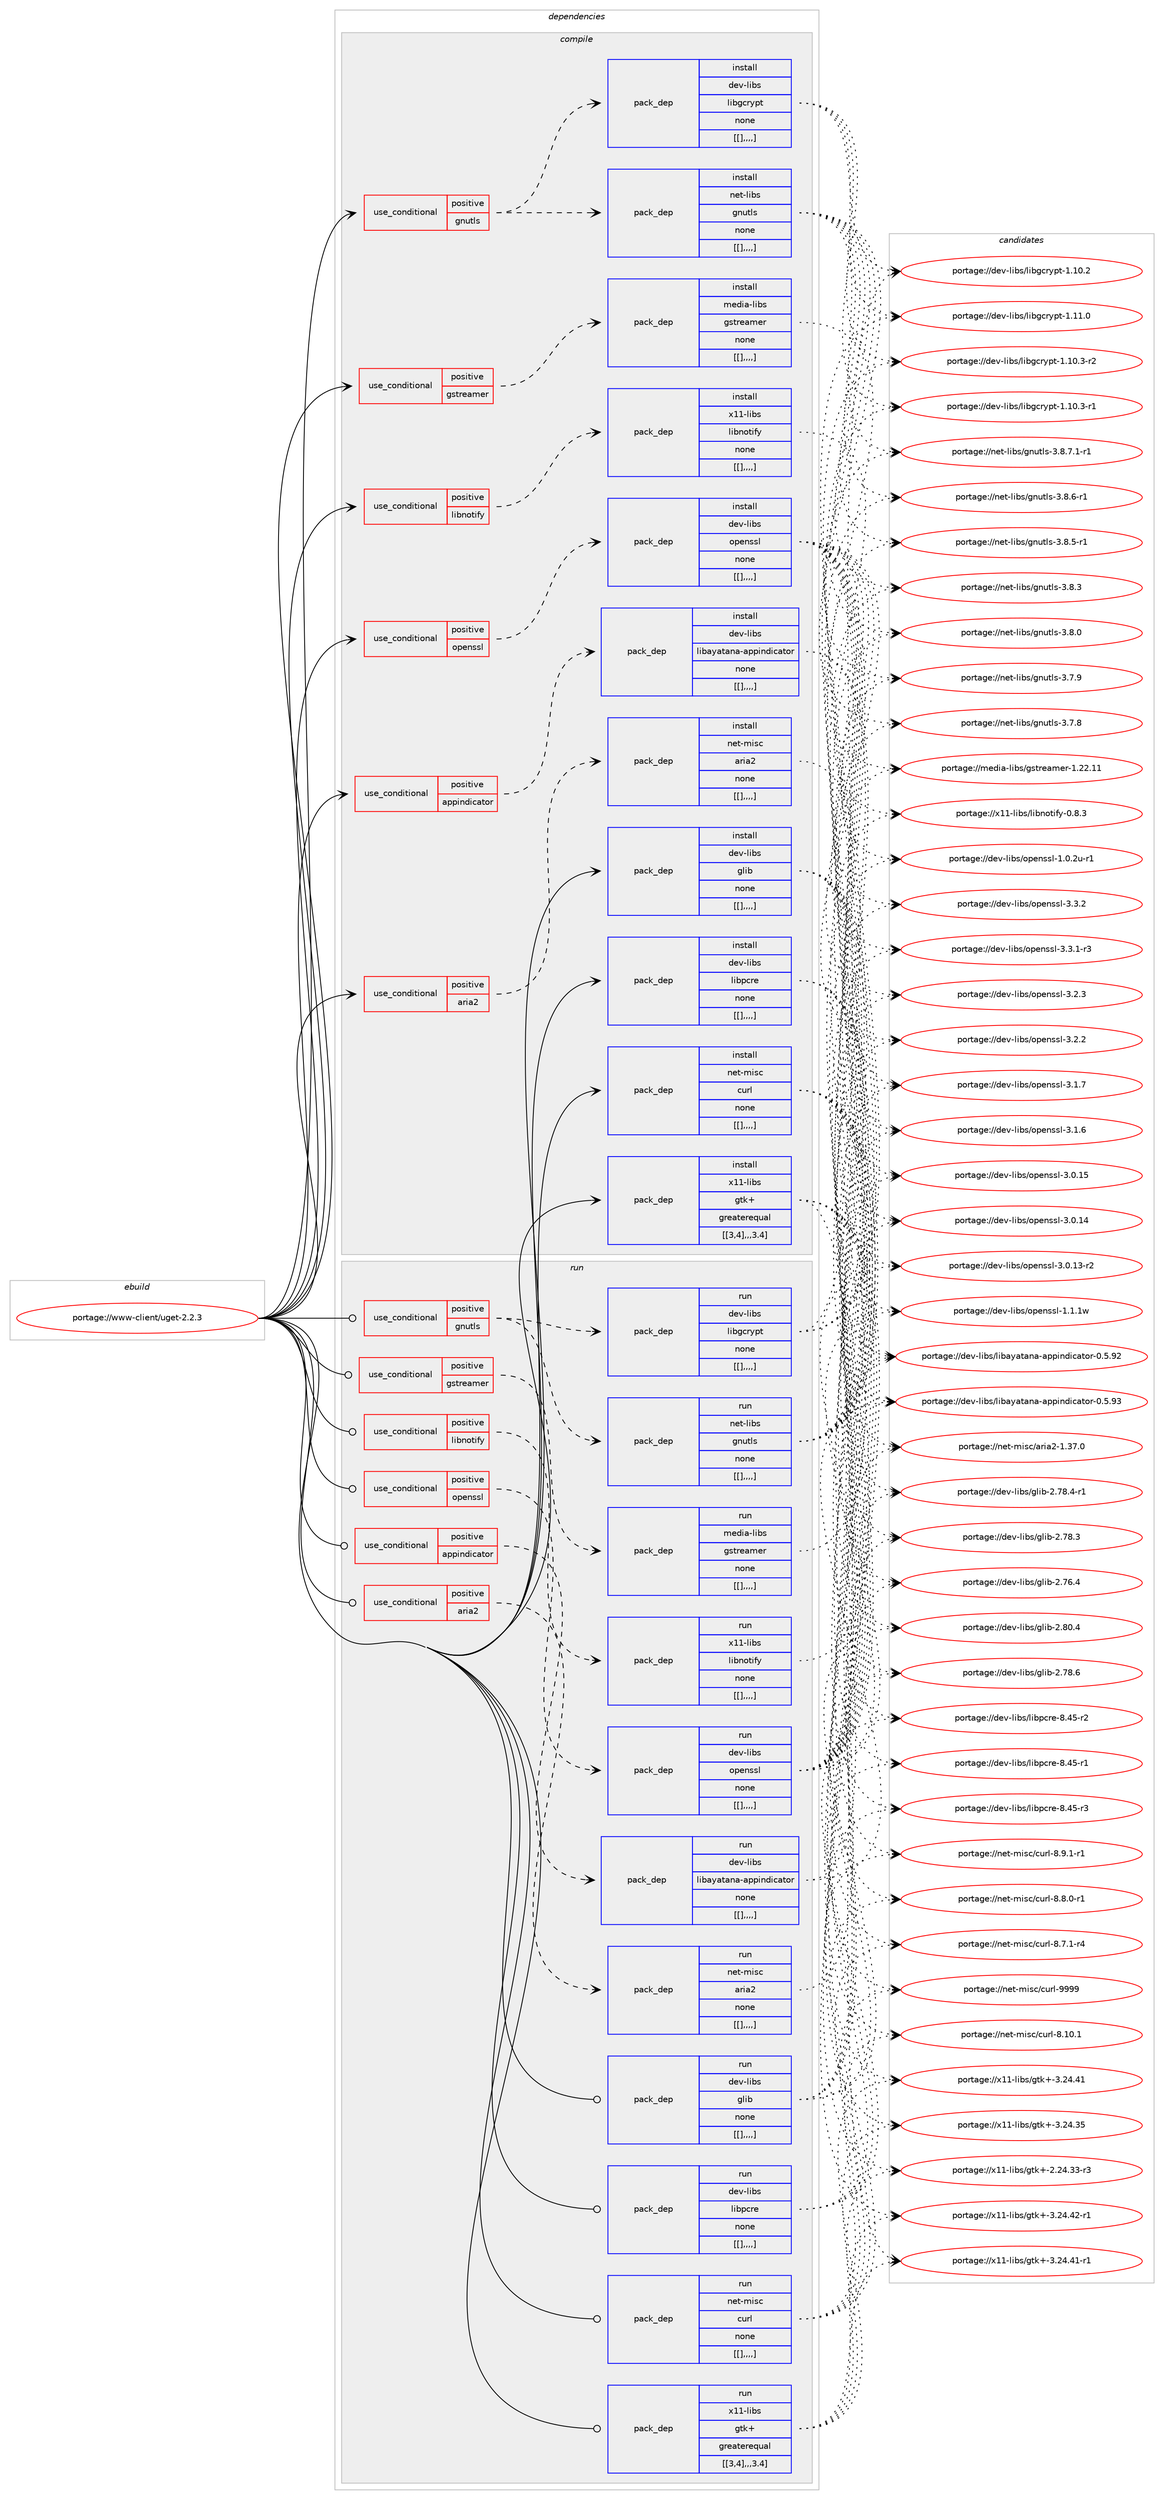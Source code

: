 digraph prolog {

# *************
# Graph options
# *************

newrank=true;
concentrate=true;
compound=true;
graph [rankdir=LR,fontname=Helvetica,fontsize=10,ranksep=1.5];#, ranksep=2.5, nodesep=0.2];
edge  [arrowhead=vee];
node  [fontname=Helvetica,fontsize=10];

# **********
# The ebuild
# **********

subgraph cluster_leftcol {
color=gray;
label=<<i>ebuild</i>>;
id [label="portage://www-client/uget-2.2.3", color=red, width=4, href="../www-client/uget-2.2.3.svg"];
}

# ****************
# The dependencies
# ****************

subgraph cluster_midcol {
color=gray;
label=<<i>dependencies</i>>;
subgraph cluster_compile {
fillcolor="#eeeeee";
style=filled;
label=<<i>compile</i>>;
subgraph cond125595 {
dependency466035 [label=<<TABLE BORDER="0" CELLBORDER="1" CELLSPACING="0" CELLPADDING="4"><TR><TD ROWSPAN="3" CELLPADDING="10">use_conditional</TD></TR><TR><TD>positive</TD></TR><TR><TD>appindicator</TD></TR></TABLE>>, shape=none, color=red];
subgraph pack337057 {
dependency466036 [label=<<TABLE BORDER="0" CELLBORDER="1" CELLSPACING="0" CELLPADDING="4" WIDTH="220"><TR><TD ROWSPAN="6" CELLPADDING="30">pack_dep</TD></TR><TR><TD WIDTH="110">install</TD></TR><TR><TD>dev-libs</TD></TR><TR><TD>libayatana-appindicator</TD></TR><TR><TD>none</TD></TR><TR><TD>[[],,,,]</TD></TR></TABLE>>, shape=none, color=blue];
}
dependency466035:e -> dependency466036:w [weight=20,style="dashed",arrowhead="vee"];
}
id:e -> dependency466035:w [weight=20,style="solid",arrowhead="vee"];
subgraph cond125596 {
dependency466037 [label=<<TABLE BORDER="0" CELLBORDER="1" CELLSPACING="0" CELLPADDING="4"><TR><TD ROWSPAN="3" CELLPADDING="10">use_conditional</TD></TR><TR><TD>positive</TD></TR><TR><TD>aria2</TD></TR></TABLE>>, shape=none, color=red];
subgraph pack337058 {
dependency466038 [label=<<TABLE BORDER="0" CELLBORDER="1" CELLSPACING="0" CELLPADDING="4" WIDTH="220"><TR><TD ROWSPAN="6" CELLPADDING="30">pack_dep</TD></TR><TR><TD WIDTH="110">install</TD></TR><TR><TD>net-misc</TD></TR><TR><TD>aria2</TD></TR><TR><TD>none</TD></TR><TR><TD>[[],,,,]</TD></TR></TABLE>>, shape=none, color=blue];
}
dependency466037:e -> dependency466038:w [weight=20,style="dashed",arrowhead="vee"];
}
id:e -> dependency466037:w [weight=20,style="solid",arrowhead="vee"];
subgraph cond125597 {
dependency466039 [label=<<TABLE BORDER="0" CELLBORDER="1" CELLSPACING="0" CELLPADDING="4"><TR><TD ROWSPAN="3" CELLPADDING="10">use_conditional</TD></TR><TR><TD>positive</TD></TR><TR><TD>gnutls</TD></TR></TABLE>>, shape=none, color=red];
subgraph pack337059 {
dependency466040 [label=<<TABLE BORDER="0" CELLBORDER="1" CELLSPACING="0" CELLPADDING="4" WIDTH="220"><TR><TD ROWSPAN="6" CELLPADDING="30">pack_dep</TD></TR><TR><TD WIDTH="110">install</TD></TR><TR><TD>net-libs</TD></TR><TR><TD>gnutls</TD></TR><TR><TD>none</TD></TR><TR><TD>[[],,,,]</TD></TR></TABLE>>, shape=none, color=blue];
}
dependency466039:e -> dependency466040:w [weight=20,style="dashed",arrowhead="vee"];
subgraph pack337060 {
dependency466041 [label=<<TABLE BORDER="0" CELLBORDER="1" CELLSPACING="0" CELLPADDING="4" WIDTH="220"><TR><TD ROWSPAN="6" CELLPADDING="30">pack_dep</TD></TR><TR><TD WIDTH="110">install</TD></TR><TR><TD>dev-libs</TD></TR><TR><TD>libgcrypt</TD></TR><TR><TD>none</TD></TR><TR><TD>[[],,,,]</TD></TR></TABLE>>, shape=none, color=blue];
}
dependency466039:e -> dependency466041:w [weight=20,style="dashed",arrowhead="vee"];
}
id:e -> dependency466039:w [weight=20,style="solid",arrowhead="vee"];
subgraph cond125598 {
dependency466042 [label=<<TABLE BORDER="0" CELLBORDER="1" CELLSPACING="0" CELLPADDING="4"><TR><TD ROWSPAN="3" CELLPADDING="10">use_conditional</TD></TR><TR><TD>positive</TD></TR><TR><TD>gstreamer</TD></TR></TABLE>>, shape=none, color=red];
subgraph pack337061 {
dependency466043 [label=<<TABLE BORDER="0" CELLBORDER="1" CELLSPACING="0" CELLPADDING="4" WIDTH="220"><TR><TD ROWSPAN="6" CELLPADDING="30">pack_dep</TD></TR><TR><TD WIDTH="110">install</TD></TR><TR><TD>media-libs</TD></TR><TR><TD>gstreamer</TD></TR><TR><TD>none</TD></TR><TR><TD>[[],,,,]</TD></TR></TABLE>>, shape=none, color=blue];
}
dependency466042:e -> dependency466043:w [weight=20,style="dashed",arrowhead="vee"];
}
id:e -> dependency466042:w [weight=20,style="solid",arrowhead="vee"];
subgraph cond125599 {
dependency466044 [label=<<TABLE BORDER="0" CELLBORDER="1" CELLSPACING="0" CELLPADDING="4"><TR><TD ROWSPAN="3" CELLPADDING="10">use_conditional</TD></TR><TR><TD>positive</TD></TR><TR><TD>libnotify</TD></TR></TABLE>>, shape=none, color=red];
subgraph pack337062 {
dependency466045 [label=<<TABLE BORDER="0" CELLBORDER="1" CELLSPACING="0" CELLPADDING="4" WIDTH="220"><TR><TD ROWSPAN="6" CELLPADDING="30">pack_dep</TD></TR><TR><TD WIDTH="110">install</TD></TR><TR><TD>x11-libs</TD></TR><TR><TD>libnotify</TD></TR><TR><TD>none</TD></TR><TR><TD>[[],,,,]</TD></TR></TABLE>>, shape=none, color=blue];
}
dependency466044:e -> dependency466045:w [weight=20,style="dashed",arrowhead="vee"];
}
id:e -> dependency466044:w [weight=20,style="solid",arrowhead="vee"];
subgraph cond125600 {
dependency466046 [label=<<TABLE BORDER="0" CELLBORDER="1" CELLSPACING="0" CELLPADDING="4"><TR><TD ROWSPAN="3" CELLPADDING="10">use_conditional</TD></TR><TR><TD>positive</TD></TR><TR><TD>openssl</TD></TR></TABLE>>, shape=none, color=red];
subgraph pack337063 {
dependency466047 [label=<<TABLE BORDER="0" CELLBORDER="1" CELLSPACING="0" CELLPADDING="4" WIDTH="220"><TR><TD ROWSPAN="6" CELLPADDING="30">pack_dep</TD></TR><TR><TD WIDTH="110">install</TD></TR><TR><TD>dev-libs</TD></TR><TR><TD>openssl</TD></TR><TR><TD>none</TD></TR><TR><TD>[[],,,,]</TD></TR></TABLE>>, shape=none, color=blue];
}
dependency466046:e -> dependency466047:w [weight=20,style="dashed",arrowhead="vee"];
}
id:e -> dependency466046:w [weight=20,style="solid",arrowhead="vee"];
subgraph pack337064 {
dependency466048 [label=<<TABLE BORDER="0" CELLBORDER="1" CELLSPACING="0" CELLPADDING="4" WIDTH="220"><TR><TD ROWSPAN="6" CELLPADDING="30">pack_dep</TD></TR><TR><TD WIDTH="110">install</TD></TR><TR><TD>dev-libs</TD></TR><TR><TD>glib</TD></TR><TR><TD>none</TD></TR><TR><TD>[[],,,,]</TD></TR></TABLE>>, shape=none, color=blue];
}
id:e -> dependency466048:w [weight=20,style="solid",arrowhead="vee"];
subgraph pack337065 {
dependency466049 [label=<<TABLE BORDER="0" CELLBORDER="1" CELLSPACING="0" CELLPADDING="4" WIDTH="220"><TR><TD ROWSPAN="6" CELLPADDING="30">pack_dep</TD></TR><TR><TD WIDTH="110">install</TD></TR><TR><TD>dev-libs</TD></TR><TR><TD>libpcre</TD></TR><TR><TD>none</TD></TR><TR><TD>[[],,,,]</TD></TR></TABLE>>, shape=none, color=blue];
}
id:e -> dependency466049:w [weight=20,style="solid",arrowhead="vee"];
subgraph pack337066 {
dependency466050 [label=<<TABLE BORDER="0" CELLBORDER="1" CELLSPACING="0" CELLPADDING="4" WIDTH="220"><TR><TD ROWSPAN="6" CELLPADDING="30">pack_dep</TD></TR><TR><TD WIDTH="110">install</TD></TR><TR><TD>net-misc</TD></TR><TR><TD>curl</TD></TR><TR><TD>none</TD></TR><TR><TD>[[],,,,]</TD></TR></TABLE>>, shape=none, color=blue];
}
id:e -> dependency466050:w [weight=20,style="solid",arrowhead="vee"];
subgraph pack337067 {
dependency466051 [label=<<TABLE BORDER="0" CELLBORDER="1" CELLSPACING="0" CELLPADDING="4" WIDTH="220"><TR><TD ROWSPAN="6" CELLPADDING="30">pack_dep</TD></TR><TR><TD WIDTH="110">install</TD></TR><TR><TD>x11-libs</TD></TR><TR><TD>gtk+</TD></TR><TR><TD>greaterequal</TD></TR><TR><TD>[[3,4],,,3.4]</TD></TR></TABLE>>, shape=none, color=blue];
}
id:e -> dependency466051:w [weight=20,style="solid",arrowhead="vee"];
}
subgraph cluster_compileandrun {
fillcolor="#eeeeee";
style=filled;
label=<<i>compile and run</i>>;
}
subgraph cluster_run {
fillcolor="#eeeeee";
style=filled;
label=<<i>run</i>>;
subgraph cond125601 {
dependency466052 [label=<<TABLE BORDER="0" CELLBORDER="1" CELLSPACING="0" CELLPADDING="4"><TR><TD ROWSPAN="3" CELLPADDING="10">use_conditional</TD></TR><TR><TD>positive</TD></TR><TR><TD>appindicator</TD></TR></TABLE>>, shape=none, color=red];
subgraph pack337068 {
dependency466053 [label=<<TABLE BORDER="0" CELLBORDER="1" CELLSPACING="0" CELLPADDING="4" WIDTH="220"><TR><TD ROWSPAN="6" CELLPADDING="30">pack_dep</TD></TR><TR><TD WIDTH="110">run</TD></TR><TR><TD>dev-libs</TD></TR><TR><TD>libayatana-appindicator</TD></TR><TR><TD>none</TD></TR><TR><TD>[[],,,,]</TD></TR></TABLE>>, shape=none, color=blue];
}
dependency466052:e -> dependency466053:w [weight=20,style="dashed",arrowhead="vee"];
}
id:e -> dependency466052:w [weight=20,style="solid",arrowhead="odot"];
subgraph cond125602 {
dependency466054 [label=<<TABLE BORDER="0" CELLBORDER="1" CELLSPACING="0" CELLPADDING="4"><TR><TD ROWSPAN="3" CELLPADDING="10">use_conditional</TD></TR><TR><TD>positive</TD></TR><TR><TD>aria2</TD></TR></TABLE>>, shape=none, color=red];
subgraph pack337069 {
dependency466055 [label=<<TABLE BORDER="0" CELLBORDER="1" CELLSPACING="0" CELLPADDING="4" WIDTH="220"><TR><TD ROWSPAN="6" CELLPADDING="30">pack_dep</TD></TR><TR><TD WIDTH="110">run</TD></TR><TR><TD>net-misc</TD></TR><TR><TD>aria2</TD></TR><TR><TD>none</TD></TR><TR><TD>[[],,,,]</TD></TR></TABLE>>, shape=none, color=blue];
}
dependency466054:e -> dependency466055:w [weight=20,style="dashed",arrowhead="vee"];
}
id:e -> dependency466054:w [weight=20,style="solid",arrowhead="odot"];
subgraph cond125603 {
dependency466056 [label=<<TABLE BORDER="0" CELLBORDER="1" CELLSPACING="0" CELLPADDING="4"><TR><TD ROWSPAN="3" CELLPADDING="10">use_conditional</TD></TR><TR><TD>positive</TD></TR><TR><TD>gnutls</TD></TR></TABLE>>, shape=none, color=red];
subgraph pack337070 {
dependency466057 [label=<<TABLE BORDER="0" CELLBORDER="1" CELLSPACING="0" CELLPADDING="4" WIDTH="220"><TR><TD ROWSPAN="6" CELLPADDING="30">pack_dep</TD></TR><TR><TD WIDTH="110">run</TD></TR><TR><TD>net-libs</TD></TR><TR><TD>gnutls</TD></TR><TR><TD>none</TD></TR><TR><TD>[[],,,,]</TD></TR></TABLE>>, shape=none, color=blue];
}
dependency466056:e -> dependency466057:w [weight=20,style="dashed",arrowhead="vee"];
subgraph pack337071 {
dependency466058 [label=<<TABLE BORDER="0" CELLBORDER="1" CELLSPACING="0" CELLPADDING="4" WIDTH="220"><TR><TD ROWSPAN="6" CELLPADDING="30">pack_dep</TD></TR><TR><TD WIDTH="110">run</TD></TR><TR><TD>dev-libs</TD></TR><TR><TD>libgcrypt</TD></TR><TR><TD>none</TD></TR><TR><TD>[[],,,,]</TD></TR></TABLE>>, shape=none, color=blue];
}
dependency466056:e -> dependency466058:w [weight=20,style="dashed",arrowhead="vee"];
}
id:e -> dependency466056:w [weight=20,style="solid",arrowhead="odot"];
subgraph cond125604 {
dependency466059 [label=<<TABLE BORDER="0" CELLBORDER="1" CELLSPACING="0" CELLPADDING="4"><TR><TD ROWSPAN="3" CELLPADDING="10">use_conditional</TD></TR><TR><TD>positive</TD></TR><TR><TD>gstreamer</TD></TR></TABLE>>, shape=none, color=red];
subgraph pack337072 {
dependency466060 [label=<<TABLE BORDER="0" CELLBORDER="1" CELLSPACING="0" CELLPADDING="4" WIDTH="220"><TR><TD ROWSPAN="6" CELLPADDING="30">pack_dep</TD></TR><TR><TD WIDTH="110">run</TD></TR><TR><TD>media-libs</TD></TR><TR><TD>gstreamer</TD></TR><TR><TD>none</TD></TR><TR><TD>[[],,,,]</TD></TR></TABLE>>, shape=none, color=blue];
}
dependency466059:e -> dependency466060:w [weight=20,style="dashed",arrowhead="vee"];
}
id:e -> dependency466059:w [weight=20,style="solid",arrowhead="odot"];
subgraph cond125605 {
dependency466061 [label=<<TABLE BORDER="0" CELLBORDER="1" CELLSPACING="0" CELLPADDING="4"><TR><TD ROWSPAN="3" CELLPADDING="10">use_conditional</TD></TR><TR><TD>positive</TD></TR><TR><TD>libnotify</TD></TR></TABLE>>, shape=none, color=red];
subgraph pack337073 {
dependency466062 [label=<<TABLE BORDER="0" CELLBORDER="1" CELLSPACING="0" CELLPADDING="4" WIDTH="220"><TR><TD ROWSPAN="6" CELLPADDING="30">pack_dep</TD></TR><TR><TD WIDTH="110">run</TD></TR><TR><TD>x11-libs</TD></TR><TR><TD>libnotify</TD></TR><TR><TD>none</TD></TR><TR><TD>[[],,,,]</TD></TR></TABLE>>, shape=none, color=blue];
}
dependency466061:e -> dependency466062:w [weight=20,style="dashed",arrowhead="vee"];
}
id:e -> dependency466061:w [weight=20,style="solid",arrowhead="odot"];
subgraph cond125606 {
dependency466063 [label=<<TABLE BORDER="0" CELLBORDER="1" CELLSPACING="0" CELLPADDING="4"><TR><TD ROWSPAN="3" CELLPADDING="10">use_conditional</TD></TR><TR><TD>positive</TD></TR><TR><TD>openssl</TD></TR></TABLE>>, shape=none, color=red];
subgraph pack337074 {
dependency466064 [label=<<TABLE BORDER="0" CELLBORDER="1" CELLSPACING="0" CELLPADDING="4" WIDTH="220"><TR><TD ROWSPAN="6" CELLPADDING="30">pack_dep</TD></TR><TR><TD WIDTH="110">run</TD></TR><TR><TD>dev-libs</TD></TR><TR><TD>openssl</TD></TR><TR><TD>none</TD></TR><TR><TD>[[],,,,]</TD></TR></TABLE>>, shape=none, color=blue];
}
dependency466063:e -> dependency466064:w [weight=20,style="dashed",arrowhead="vee"];
}
id:e -> dependency466063:w [weight=20,style="solid",arrowhead="odot"];
subgraph pack337075 {
dependency466065 [label=<<TABLE BORDER="0" CELLBORDER="1" CELLSPACING="0" CELLPADDING="4" WIDTH="220"><TR><TD ROWSPAN="6" CELLPADDING="30">pack_dep</TD></TR><TR><TD WIDTH="110">run</TD></TR><TR><TD>dev-libs</TD></TR><TR><TD>glib</TD></TR><TR><TD>none</TD></TR><TR><TD>[[],,,,]</TD></TR></TABLE>>, shape=none, color=blue];
}
id:e -> dependency466065:w [weight=20,style="solid",arrowhead="odot"];
subgraph pack337076 {
dependency466066 [label=<<TABLE BORDER="0" CELLBORDER="1" CELLSPACING="0" CELLPADDING="4" WIDTH="220"><TR><TD ROWSPAN="6" CELLPADDING="30">pack_dep</TD></TR><TR><TD WIDTH="110">run</TD></TR><TR><TD>dev-libs</TD></TR><TR><TD>libpcre</TD></TR><TR><TD>none</TD></TR><TR><TD>[[],,,,]</TD></TR></TABLE>>, shape=none, color=blue];
}
id:e -> dependency466066:w [weight=20,style="solid",arrowhead="odot"];
subgraph pack337077 {
dependency466067 [label=<<TABLE BORDER="0" CELLBORDER="1" CELLSPACING="0" CELLPADDING="4" WIDTH="220"><TR><TD ROWSPAN="6" CELLPADDING="30">pack_dep</TD></TR><TR><TD WIDTH="110">run</TD></TR><TR><TD>net-misc</TD></TR><TR><TD>curl</TD></TR><TR><TD>none</TD></TR><TR><TD>[[],,,,]</TD></TR></TABLE>>, shape=none, color=blue];
}
id:e -> dependency466067:w [weight=20,style="solid",arrowhead="odot"];
subgraph pack337078 {
dependency466068 [label=<<TABLE BORDER="0" CELLBORDER="1" CELLSPACING="0" CELLPADDING="4" WIDTH="220"><TR><TD ROWSPAN="6" CELLPADDING="30">pack_dep</TD></TR><TR><TD WIDTH="110">run</TD></TR><TR><TD>x11-libs</TD></TR><TR><TD>gtk+</TD></TR><TR><TD>greaterequal</TD></TR><TR><TD>[[3,4],,,3.4]</TD></TR></TABLE>>, shape=none, color=blue];
}
id:e -> dependency466068:w [weight=20,style="solid",arrowhead="odot"];
}
}

# **************
# The candidates
# **************

subgraph cluster_choices {
rank=same;
color=gray;
label=<<i>candidates</i>>;

subgraph choice337057 {
color=black;
nodesep=1;
choice10010111845108105981154710810598971219711697110974597112112105110100105999711611111445484653465751 [label="portage://dev-libs/libayatana-appindicator-0.5.93", color=red, width=4,href="../dev-libs/libayatana-appindicator-0.5.93.svg"];
choice10010111845108105981154710810598971219711697110974597112112105110100105999711611111445484653465750 [label="portage://dev-libs/libayatana-appindicator-0.5.92", color=red, width=4,href="../dev-libs/libayatana-appindicator-0.5.92.svg"];
dependency466036:e -> choice10010111845108105981154710810598971219711697110974597112112105110100105999711611111445484653465751:w [style=dotted,weight="100"];
dependency466036:e -> choice10010111845108105981154710810598971219711697110974597112112105110100105999711611111445484653465750:w [style=dotted,weight="100"];
}
subgraph choice337058 {
color=black;
nodesep=1;
choice11010111645109105115994797114105975045494651554648 [label="portage://net-misc/aria2-1.37.0", color=red, width=4,href="../net-misc/aria2-1.37.0.svg"];
dependency466038:e -> choice11010111645109105115994797114105975045494651554648:w [style=dotted,weight="100"];
}
subgraph choice337059 {
color=black;
nodesep=1;
choice11010111645108105981154710311011711610811545514656465546494511449 [label="portage://net-libs/gnutls-3.8.7.1-r1", color=red, width=4,href="../net-libs/gnutls-3.8.7.1-r1.svg"];
choice1101011164510810598115471031101171161081154551465646544511449 [label="portage://net-libs/gnutls-3.8.6-r1", color=red, width=4,href="../net-libs/gnutls-3.8.6-r1.svg"];
choice1101011164510810598115471031101171161081154551465646534511449 [label="portage://net-libs/gnutls-3.8.5-r1", color=red, width=4,href="../net-libs/gnutls-3.8.5-r1.svg"];
choice110101116451081059811547103110117116108115455146564651 [label="portage://net-libs/gnutls-3.8.3", color=red, width=4,href="../net-libs/gnutls-3.8.3.svg"];
choice110101116451081059811547103110117116108115455146564648 [label="portage://net-libs/gnutls-3.8.0", color=red, width=4,href="../net-libs/gnutls-3.8.0.svg"];
choice110101116451081059811547103110117116108115455146554657 [label="portage://net-libs/gnutls-3.7.9", color=red, width=4,href="../net-libs/gnutls-3.7.9.svg"];
choice110101116451081059811547103110117116108115455146554656 [label="portage://net-libs/gnutls-3.7.8", color=red, width=4,href="../net-libs/gnutls-3.7.8.svg"];
dependency466040:e -> choice11010111645108105981154710311011711610811545514656465546494511449:w [style=dotted,weight="100"];
dependency466040:e -> choice1101011164510810598115471031101171161081154551465646544511449:w [style=dotted,weight="100"];
dependency466040:e -> choice1101011164510810598115471031101171161081154551465646534511449:w [style=dotted,weight="100"];
dependency466040:e -> choice110101116451081059811547103110117116108115455146564651:w [style=dotted,weight="100"];
dependency466040:e -> choice110101116451081059811547103110117116108115455146564648:w [style=dotted,weight="100"];
dependency466040:e -> choice110101116451081059811547103110117116108115455146554657:w [style=dotted,weight="100"];
dependency466040:e -> choice110101116451081059811547103110117116108115455146554656:w [style=dotted,weight="100"];
}
subgraph choice337060 {
color=black;
nodesep=1;
choice100101118451081059811547108105981039911412111211645494649494648 [label="portage://dev-libs/libgcrypt-1.11.0", color=red, width=4,href="../dev-libs/libgcrypt-1.11.0.svg"];
choice1001011184510810598115471081059810399114121112116454946494846514511450 [label="portage://dev-libs/libgcrypt-1.10.3-r2", color=red, width=4,href="../dev-libs/libgcrypt-1.10.3-r2.svg"];
choice1001011184510810598115471081059810399114121112116454946494846514511449 [label="portage://dev-libs/libgcrypt-1.10.3-r1", color=red, width=4,href="../dev-libs/libgcrypt-1.10.3-r1.svg"];
choice100101118451081059811547108105981039911412111211645494649484650 [label="portage://dev-libs/libgcrypt-1.10.2", color=red, width=4,href="../dev-libs/libgcrypt-1.10.2.svg"];
dependency466041:e -> choice100101118451081059811547108105981039911412111211645494649494648:w [style=dotted,weight="100"];
dependency466041:e -> choice1001011184510810598115471081059810399114121112116454946494846514511450:w [style=dotted,weight="100"];
dependency466041:e -> choice1001011184510810598115471081059810399114121112116454946494846514511449:w [style=dotted,weight="100"];
dependency466041:e -> choice100101118451081059811547108105981039911412111211645494649484650:w [style=dotted,weight="100"];
}
subgraph choice337061 {
color=black;
nodesep=1;
choice10910110010597451081059811547103115116114101971091011144549465050464949 [label="portage://media-libs/gstreamer-1.22.11", color=red, width=4,href="../media-libs/gstreamer-1.22.11.svg"];
dependency466043:e -> choice10910110010597451081059811547103115116114101971091011144549465050464949:w [style=dotted,weight="100"];
}
subgraph choice337062 {
color=black;
nodesep=1;
choice120494945108105981154710810598110111116105102121454846564651 [label="portage://x11-libs/libnotify-0.8.3", color=red, width=4,href="../x11-libs/libnotify-0.8.3.svg"];
dependency466045:e -> choice120494945108105981154710810598110111116105102121454846564651:w [style=dotted,weight="100"];
}
subgraph choice337063 {
color=black;
nodesep=1;
choice100101118451081059811547111112101110115115108455146514650 [label="portage://dev-libs/openssl-3.3.2", color=red, width=4,href="../dev-libs/openssl-3.3.2.svg"];
choice1001011184510810598115471111121011101151151084551465146494511451 [label="portage://dev-libs/openssl-3.3.1-r3", color=red, width=4,href="../dev-libs/openssl-3.3.1-r3.svg"];
choice100101118451081059811547111112101110115115108455146504651 [label="portage://dev-libs/openssl-3.2.3", color=red, width=4,href="../dev-libs/openssl-3.2.3.svg"];
choice100101118451081059811547111112101110115115108455146504650 [label="portage://dev-libs/openssl-3.2.2", color=red, width=4,href="../dev-libs/openssl-3.2.2.svg"];
choice100101118451081059811547111112101110115115108455146494655 [label="portage://dev-libs/openssl-3.1.7", color=red, width=4,href="../dev-libs/openssl-3.1.7.svg"];
choice100101118451081059811547111112101110115115108455146494654 [label="portage://dev-libs/openssl-3.1.6", color=red, width=4,href="../dev-libs/openssl-3.1.6.svg"];
choice10010111845108105981154711111210111011511510845514648464953 [label="portage://dev-libs/openssl-3.0.15", color=red, width=4,href="../dev-libs/openssl-3.0.15.svg"];
choice10010111845108105981154711111210111011511510845514648464952 [label="portage://dev-libs/openssl-3.0.14", color=red, width=4,href="../dev-libs/openssl-3.0.14.svg"];
choice100101118451081059811547111112101110115115108455146484649514511450 [label="portage://dev-libs/openssl-3.0.13-r2", color=red, width=4,href="../dev-libs/openssl-3.0.13-r2.svg"];
choice100101118451081059811547111112101110115115108454946494649119 [label="portage://dev-libs/openssl-1.1.1w", color=red, width=4,href="../dev-libs/openssl-1.1.1w.svg"];
choice1001011184510810598115471111121011101151151084549464846501174511449 [label="portage://dev-libs/openssl-1.0.2u-r1", color=red, width=4,href="../dev-libs/openssl-1.0.2u-r1.svg"];
dependency466047:e -> choice100101118451081059811547111112101110115115108455146514650:w [style=dotted,weight="100"];
dependency466047:e -> choice1001011184510810598115471111121011101151151084551465146494511451:w [style=dotted,weight="100"];
dependency466047:e -> choice100101118451081059811547111112101110115115108455146504651:w [style=dotted,weight="100"];
dependency466047:e -> choice100101118451081059811547111112101110115115108455146504650:w [style=dotted,weight="100"];
dependency466047:e -> choice100101118451081059811547111112101110115115108455146494655:w [style=dotted,weight="100"];
dependency466047:e -> choice100101118451081059811547111112101110115115108455146494654:w [style=dotted,weight="100"];
dependency466047:e -> choice10010111845108105981154711111210111011511510845514648464953:w [style=dotted,weight="100"];
dependency466047:e -> choice10010111845108105981154711111210111011511510845514648464952:w [style=dotted,weight="100"];
dependency466047:e -> choice100101118451081059811547111112101110115115108455146484649514511450:w [style=dotted,weight="100"];
dependency466047:e -> choice100101118451081059811547111112101110115115108454946494649119:w [style=dotted,weight="100"];
dependency466047:e -> choice1001011184510810598115471111121011101151151084549464846501174511449:w [style=dotted,weight="100"];
}
subgraph choice337064 {
color=black;
nodesep=1;
choice1001011184510810598115471031081059845504656484652 [label="portage://dev-libs/glib-2.80.4", color=red, width=4,href="../dev-libs/glib-2.80.4.svg"];
choice1001011184510810598115471031081059845504655564654 [label="portage://dev-libs/glib-2.78.6", color=red, width=4,href="../dev-libs/glib-2.78.6.svg"];
choice10010111845108105981154710310810598455046555646524511449 [label="portage://dev-libs/glib-2.78.4-r1", color=red, width=4,href="../dev-libs/glib-2.78.4-r1.svg"];
choice1001011184510810598115471031081059845504655564651 [label="portage://dev-libs/glib-2.78.3", color=red, width=4,href="../dev-libs/glib-2.78.3.svg"];
choice1001011184510810598115471031081059845504655544652 [label="portage://dev-libs/glib-2.76.4", color=red, width=4,href="../dev-libs/glib-2.76.4.svg"];
dependency466048:e -> choice1001011184510810598115471031081059845504656484652:w [style=dotted,weight="100"];
dependency466048:e -> choice1001011184510810598115471031081059845504655564654:w [style=dotted,weight="100"];
dependency466048:e -> choice10010111845108105981154710310810598455046555646524511449:w [style=dotted,weight="100"];
dependency466048:e -> choice1001011184510810598115471031081059845504655564651:w [style=dotted,weight="100"];
dependency466048:e -> choice1001011184510810598115471031081059845504655544652:w [style=dotted,weight="100"];
}
subgraph choice337065 {
color=black;
nodesep=1;
choice100101118451081059811547108105981129911410145564652534511451 [label="portage://dev-libs/libpcre-8.45-r3", color=red, width=4,href="../dev-libs/libpcre-8.45-r3.svg"];
choice100101118451081059811547108105981129911410145564652534511450 [label="portage://dev-libs/libpcre-8.45-r2", color=red, width=4,href="../dev-libs/libpcre-8.45-r2.svg"];
choice100101118451081059811547108105981129911410145564652534511449 [label="portage://dev-libs/libpcre-8.45-r1", color=red, width=4,href="../dev-libs/libpcre-8.45-r1.svg"];
dependency466049:e -> choice100101118451081059811547108105981129911410145564652534511451:w [style=dotted,weight="100"];
dependency466049:e -> choice100101118451081059811547108105981129911410145564652534511450:w [style=dotted,weight="100"];
dependency466049:e -> choice100101118451081059811547108105981129911410145564652534511449:w [style=dotted,weight="100"];
}
subgraph choice337066 {
color=black;
nodesep=1;
choice110101116451091051159947991171141084557575757 [label="portage://net-misc/curl-9999", color=red, width=4,href="../net-misc/curl-9999.svg"];
choice1101011164510910511599479911711410845564649484649 [label="portage://net-misc/curl-8.10.1", color=red, width=4,href="../net-misc/curl-8.10.1.svg"];
choice110101116451091051159947991171141084556465746494511449 [label="portage://net-misc/curl-8.9.1-r1", color=red, width=4,href="../net-misc/curl-8.9.1-r1.svg"];
choice110101116451091051159947991171141084556465646484511449 [label="portage://net-misc/curl-8.8.0-r1", color=red, width=4,href="../net-misc/curl-8.8.0-r1.svg"];
choice110101116451091051159947991171141084556465546494511452 [label="portage://net-misc/curl-8.7.1-r4", color=red, width=4,href="../net-misc/curl-8.7.1-r4.svg"];
dependency466050:e -> choice110101116451091051159947991171141084557575757:w [style=dotted,weight="100"];
dependency466050:e -> choice1101011164510910511599479911711410845564649484649:w [style=dotted,weight="100"];
dependency466050:e -> choice110101116451091051159947991171141084556465746494511449:w [style=dotted,weight="100"];
dependency466050:e -> choice110101116451091051159947991171141084556465646484511449:w [style=dotted,weight="100"];
dependency466050:e -> choice110101116451091051159947991171141084556465546494511452:w [style=dotted,weight="100"];
}
subgraph choice337067 {
color=black;
nodesep=1;
choice12049494510810598115471031161074345514650524652504511449 [label="portage://x11-libs/gtk+-3.24.42-r1", color=red, width=4,href="../x11-libs/gtk+-3.24.42-r1.svg"];
choice12049494510810598115471031161074345514650524652494511449 [label="portage://x11-libs/gtk+-3.24.41-r1", color=red, width=4,href="../x11-libs/gtk+-3.24.41-r1.svg"];
choice1204949451081059811547103116107434551465052465249 [label="portage://x11-libs/gtk+-3.24.41", color=red, width=4,href="../x11-libs/gtk+-3.24.41.svg"];
choice1204949451081059811547103116107434551465052465153 [label="portage://x11-libs/gtk+-3.24.35", color=red, width=4,href="../x11-libs/gtk+-3.24.35.svg"];
choice12049494510810598115471031161074345504650524651514511451 [label="portage://x11-libs/gtk+-2.24.33-r3", color=red, width=4,href="../x11-libs/gtk+-2.24.33-r3.svg"];
dependency466051:e -> choice12049494510810598115471031161074345514650524652504511449:w [style=dotted,weight="100"];
dependency466051:e -> choice12049494510810598115471031161074345514650524652494511449:w [style=dotted,weight="100"];
dependency466051:e -> choice1204949451081059811547103116107434551465052465249:w [style=dotted,weight="100"];
dependency466051:e -> choice1204949451081059811547103116107434551465052465153:w [style=dotted,weight="100"];
dependency466051:e -> choice12049494510810598115471031161074345504650524651514511451:w [style=dotted,weight="100"];
}
subgraph choice337068 {
color=black;
nodesep=1;
choice10010111845108105981154710810598971219711697110974597112112105110100105999711611111445484653465751 [label="portage://dev-libs/libayatana-appindicator-0.5.93", color=red, width=4,href="../dev-libs/libayatana-appindicator-0.5.93.svg"];
choice10010111845108105981154710810598971219711697110974597112112105110100105999711611111445484653465750 [label="portage://dev-libs/libayatana-appindicator-0.5.92", color=red, width=4,href="../dev-libs/libayatana-appindicator-0.5.92.svg"];
dependency466053:e -> choice10010111845108105981154710810598971219711697110974597112112105110100105999711611111445484653465751:w [style=dotted,weight="100"];
dependency466053:e -> choice10010111845108105981154710810598971219711697110974597112112105110100105999711611111445484653465750:w [style=dotted,weight="100"];
}
subgraph choice337069 {
color=black;
nodesep=1;
choice11010111645109105115994797114105975045494651554648 [label="portage://net-misc/aria2-1.37.0", color=red, width=4,href="../net-misc/aria2-1.37.0.svg"];
dependency466055:e -> choice11010111645109105115994797114105975045494651554648:w [style=dotted,weight="100"];
}
subgraph choice337070 {
color=black;
nodesep=1;
choice11010111645108105981154710311011711610811545514656465546494511449 [label="portage://net-libs/gnutls-3.8.7.1-r1", color=red, width=4,href="../net-libs/gnutls-3.8.7.1-r1.svg"];
choice1101011164510810598115471031101171161081154551465646544511449 [label="portage://net-libs/gnutls-3.8.6-r1", color=red, width=4,href="../net-libs/gnutls-3.8.6-r1.svg"];
choice1101011164510810598115471031101171161081154551465646534511449 [label="portage://net-libs/gnutls-3.8.5-r1", color=red, width=4,href="../net-libs/gnutls-3.8.5-r1.svg"];
choice110101116451081059811547103110117116108115455146564651 [label="portage://net-libs/gnutls-3.8.3", color=red, width=4,href="../net-libs/gnutls-3.8.3.svg"];
choice110101116451081059811547103110117116108115455146564648 [label="portage://net-libs/gnutls-3.8.0", color=red, width=4,href="../net-libs/gnutls-3.8.0.svg"];
choice110101116451081059811547103110117116108115455146554657 [label="portage://net-libs/gnutls-3.7.9", color=red, width=4,href="../net-libs/gnutls-3.7.9.svg"];
choice110101116451081059811547103110117116108115455146554656 [label="portage://net-libs/gnutls-3.7.8", color=red, width=4,href="../net-libs/gnutls-3.7.8.svg"];
dependency466057:e -> choice11010111645108105981154710311011711610811545514656465546494511449:w [style=dotted,weight="100"];
dependency466057:e -> choice1101011164510810598115471031101171161081154551465646544511449:w [style=dotted,weight="100"];
dependency466057:e -> choice1101011164510810598115471031101171161081154551465646534511449:w [style=dotted,weight="100"];
dependency466057:e -> choice110101116451081059811547103110117116108115455146564651:w [style=dotted,weight="100"];
dependency466057:e -> choice110101116451081059811547103110117116108115455146564648:w [style=dotted,weight="100"];
dependency466057:e -> choice110101116451081059811547103110117116108115455146554657:w [style=dotted,weight="100"];
dependency466057:e -> choice110101116451081059811547103110117116108115455146554656:w [style=dotted,weight="100"];
}
subgraph choice337071 {
color=black;
nodesep=1;
choice100101118451081059811547108105981039911412111211645494649494648 [label="portage://dev-libs/libgcrypt-1.11.0", color=red, width=4,href="../dev-libs/libgcrypt-1.11.0.svg"];
choice1001011184510810598115471081059810399114121112116454946494846514511450 [label="portage://dev-libs/libgcrypt-1.10.3-r2", color=red, width=4,href="../dev-libs/libgcrypt-1.10.3-r2.svg"];
choice1001011184510810598115471081059810399114121112116454946494846514511449 [label="portage://dev-libs/libgcrypt-1.10.3-r1", color=red, width=4,href="../dev-libs/libgcrypt-1.10.3-r1.svg"];
choice100101118451081059811547108105981039911412111211645494649484650 [label="portage://dev-libs/libgcrypt-1.10.2", color=red, width=4,href="../dev-libs/libgcrypt-1.10.2.svg"];
dependency466058:e -> choice100101118451081059811547108105981039911412111211645494649494648:w [style=dotted,weight="100"];
dependency466058:e -> choice1001011184510810598115471081059810399114121112116454946494846514511450:w [style=dotted,weight="100"];
dependency466058:e -> choice1001011184510810598115471081059810399114121112116454946494846514511449:w [style=dotted,weight="100"];
dependency466058:e -> choice100101118451081059811547108105981039911412111211645494649484650:w [style=dotted,weight="100"];
}
subgraph choice337072 {
color=black;
nodesep=1;
choice10910110010597451081059811547103115116114101971091011144549465050464949 [label="portage://media-libs/gstreamer-1.22.11", color=red, width=4,href="../media-libs/gstreamer-1.22.11.svg"];
dependency466060:e -> choice10910110010597451081059811547103115116114101971091011144549465050464949:w [style=dotted,weight="100"];
}
subgraph choice337073 {
color=black;
nodesep=1;
choice120494945108105981154710810598110111116105102121454846564651 [label="portage://x11-libs/libnotify-0.8.3", color=red, width=4,href="../x11-libs/libnotify-0.8.3.svg"];
dependency466062:e -> choice120494945108105981154710810598110111116105102121454846564651:w [style=dotted,weight="100"];
}
subgraph choice337074 {
color=black;
nodesep=1;
choice100101118451081059811547111112101110115115108455146514650 [label="portage://dev-libs/openssl-3.3.2", color=red, width=4,href="../dev-libs/openssl-3.3.2.svg"];
choice1001011184510810598115471111121011101151151084551465146494511451 [label="portage://dev-libs/openssl-3.3.1-r3", color=red, width=4,href="../dev-libs/openssl-3.3.1-r3.svg"];
choice100101118451081059811547111112101110115115108455146504651 [label="portage://dev-libs/openssl-3.2.3", color=red, width=4,href="../dev-libs/openssl-3.2.3.svg"];
choice100101118451081059811547111112101110115115108455146504650 [label="portage://dev-libs/openssl-3.2.2", color=red, width=4,href="../dev-libs/openssl-3.2.2.svg"];
choice100101118451081059811547111112101110115115108455146494655 [label="portage://dev-libs/openssl-3.1.7", color=red, width=4,href="../dev-libs/openssl-3.1.7.svg"];
choice100101118451081059811547111112101110115115108455146494654 [label="portage://dev-libs/openssl-3.1.6", color=red, width=4,href="../dev-libs/openssl-3.1.6.svg"];
choice10010111845108105981154711111210111011511510845514648464953 [label="portage://dev-libs/openssl-3.0.15", color=red, width=4,href="../dev-libs/openssl-3.0.15.svg"];
choice10010111845108105981154711111210111011511510845514648464952 [label="portage://dev-libs/openssl-3.0.14", color=red, width=4,href="../dev-libs/openssl-3.0.14.svg"];
choice100101118451081059811547111112101110115115108455146484649514511450 [label="portage://dev-libs/openssl-3.0.13-r2", color=red, width=4,href="../dev-libs/openssl-3.0.13-r2.svg"];
choice100101118451081059811547111112101110115115108454946494649119 [label="portage://dev-libs/openssl-1.1.1w", color=red, width=4,href="../dev-libs/openssl-1.1.1w.svg"];
choice1001011184510810598115471111121011101151151084549464846501174511449 [label="portage://dev-libs/openssl-1.0.2u-r1", color=red, width=4,href="../dev-libs/openssl-1.0.2u-r1.svg"];
dependency466064:e -> choice100101118451081059811547111112101110115115108455146514650:w [style=dotted,weight="100"];
dependency466064:e -> choice1001011184510810598115471111121011101151151084551465146494511451:w [style=dotted,weight="100"];
dependency466064:e -> choice100101118451081059811547111112101110115115108455146504651:w [style=dotted,weight="100"];
dependency466064:e -> choice100101118451081059811547111112101110115115108455146504650:w [style=dotted,weight="100"];
dependency466064:e -> choice100101118451081059811547111112101110115115108455146494655:w [style=dotted,weight="100"];
dependency466064:e -> choice100101118451081059811547111112101110115115108455146494654:w [style=dotted,weight="100"];
dependency466064:e -> choice10010111845108105981154711111210111011511510845514648464953:w [style=dotted,weight="100"];
dependency466064:e -> choice10010111845108105981154711111210111011511510845514648464952:w [style=dotted,weight="100"];
dependency466064:e -> choice100101118451081059811547111112101110115115108455146484649514511450:w [style=dotted,weight="100"];
dependency466064:e -> choice100101118451081059811547111112101110115115108454946494649119:w [style=dotted,weight="100"];
dependency466064:e -> choice1001011184510810598115471111121011101151151084549464846501174511449:w [style=dotted,weight="100"];
}
subgraph choice337075 {
color=black;
nodesep=1;
choice1001011184510810598115471031081059845504656484652 [label="portage://dev-libs/glib-2.80.4", color=red, width=4,href="../dev-libs/glib-2.80.4.svg"];
choice1001011184510810598115471031081059845504655564654 [label="portage://dev-libs/glib-2.78.6", color=red, width=4,href="../dev-libs/glib-2.78.6.svg"];
choice10010111845108105981154710310810598455046555646524511449 [label="portage://dev-libs/glib-2.78.4-r1", color=red, width=4,href="../dev-libs/glib-2.78.4-r1.svg"];
choice1001011184510810598115471031081059845504655564651 [label="portage://dev-libs/glib-2.78.3", color=red, width=4,href="../dev-libs/glib-2.78.3.svg"];
choice1001011184510810598115471031081059845504655544652 [label="portage://dev-libs/glib-2.76.4", color=red, width=4,href="../dev-libs/glib-2.76.4.svg"];
dependency466065:e -> choice1001011184510810598115471031081059845504656484652:w [style=dotted,weight="100"];
dependency466065:e -> choice1001011184510810598115471031081059845504655564654:w [style=dotted,weight="100"];
dependency466065:e -> choice10010111845108105981154710310810598455046555646524511449:w [style=dotted,weight="100"];
dependency466065:e -> choice1001011184510810598115471031081059845504655564651:w [style=dotted,weight="100"];
dependency466065:e -> choice1001011184510810598115471031081059845504655544652:w [style=dotted,weight="100"];
}
subgraph choice337076 {
color=black;
nodesep=1;
choice100101118451081059811547108105981129911410145564652534511451 [label="portage://dev-libs/libpcre-8.45-r3", color=red, width=4,href="../dev-libs/libpcre-8.45-r3.svg"];
choice100101118451081059811547108105981129911410145564652534511450 [label="portage://dev-libs/libpcre-8.45-r2", color=red, width=4,href="../dev-libs/libpcre-8.45-r2.svg"];
choice100101118451081059811547108105981129911410145564652534511449 [label="portage://dev-libs/libpcre-8.45-r1", color=red, width=4,href="../dev-libs/libpcre-8.45-r1.svg"];
dependency466066:e -> choice100101118451081059811547108105981129911410145564652534511451:w [style=dotted,weight="100"];
dependency466066:e -> choice100101118451081059811547108105981129911410145564652534511450:w [style=dotted,weight="100"];
dependency466066:e -> choice100101118451081059811547108105981129911410145564652534511449:w [style=dotted,weight="100"];
}
subgraph choice337077 {
color=black;
nodesep=1;
choice110101116451091051159947991171141084557575757 [label="portage://net-misc/curl-9999", color=red, width=4,href="../net-misc/curl-9999.svg"];
choice1101011164510910511599479911711410845564649484649 [label="portage://net-misc/curl-8.10.1", color=red, width=4,href="../net-misc/curl-8.10.1.svg"];
choice110101116451091051159947991171141084556465746494511449 [label="portage://net-misc/curl-8.9.1-r1", color=red, width=4,href="../net-misc/curl-8.9.1-r1.svg"];
choice110101116451091051159947991171141084556465646484511449 [label="portage://net-misc/curl-8.8.0-r1", color=red, width=4,href="../net-misc/curl-8.8.0-r1.svg"];
choice110101116451091051159947991171141084556465546494511452 [label="portage://net-misc/curl-8.7.1-r4", color=red, width=4,href="../net-misc/curl-8.7.1-r4.svg"];
dependency466067:e -> choice110101116451091051159947991171141084557575757:w [style=dotted,weight="100"];
dependency466067:e -> choice1101011164510910511599479911711410845564649484649:w [style=dotted,weight="100"];
dependency466067:e -> choice110101116451091051159947991171141084556465746494511449:w [style=dotted,weight="100"];
dependency466067:e -> choice110101116451091051159947991171141084556465646484511449:w [style=dotted,weight="100"];
dependency466067:e -> choice110101116451091051159947991171141084556465546494511452:w [style=dotted,weight="100"];
}
subgraph choice337078 {
color=black;
nodesep=1;
choice12049494510810598115471031161074345514650524652504511449 [label="portage://x11-libs/gtk+-3.24.42-r1", color=red, width=4,href="../x11-libs/gtk+-3.24.42-r1.svg"];
choice12049494510810598115471031161074345514650524652494511449 [label="portage://x11-libs/gtk+-3.24.41-r1", color=red, width=4,href="../x11-libs/gtk+-3.24.41-r1.svg"];
choice1204949451081059811547103116107434551465052465249 [label="portage://x11-libs/gtk+-3.24.41", color=red, width=4,href="../x11-libs/gtk+-3.24.41.svg"];
choice1204949451081059811547103116107434551465052465153 [label="portage://x11-libs/gtk+-3.24.35", color=red, width=4,href="../x11-libs/gtk+-3.24.35.svg"];
choice12049494510810598115471031161074345504650524651514511451 [label="portage://x11-libs/gtk+-2.24.33-r3", color=red, width=4,href="../x11-libs/gtk+-2.24.33-r3.svg"];
dependency466068:e -> choice12049494510810598115471031161074345514650524652504511449:w [style=dotted,weight="100"];
dependency466068:e -> choice12049494510810598115471031161074345514650524652494511449:w [style=dotted,weight="100"];
dependency466068:e -> choice1204949451081059811547103116107434551465052465249:w [style=dotted,weight="100"];
dependency466068:e -> choice1204949451081059811547103116107434551465052465153:w [style=dotted,weight="100"];
dependency466068:e -> choice12049494510810598115471031161074345504650524651514511451:w [style=dotted,weight="100"];
}
}

}
